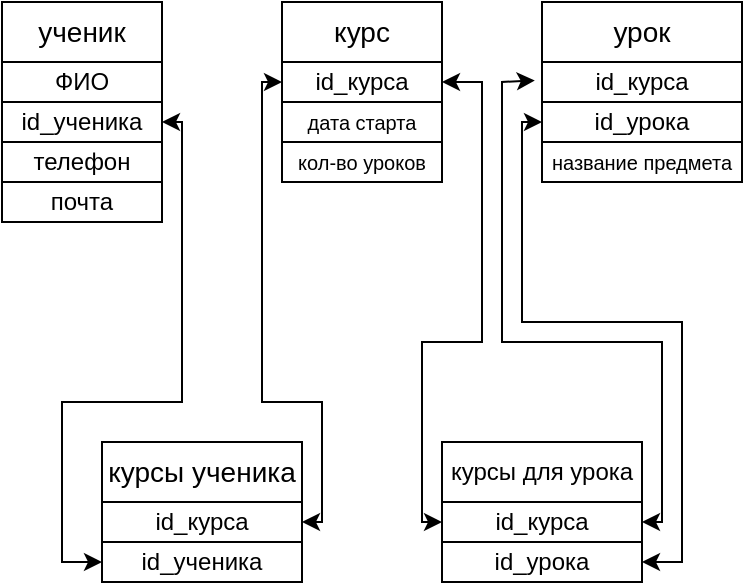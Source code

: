 <mxfile version="21.6.8" type="device">
  <diagram name="Страница — 1" id="cIOZ7D4bQaIWhJYabzXR">
    <mxGraphModel dx="810" dy="464" grid="1" gridSize="10" guides="1" tooltips="1" connect="1" arrows="1" fold="1" page="1" pageScale="1" pageWidth="827" pageHeight="1169" math="0" shadow="0">
      <root>
        <mxCell id="0" />
        <mxCell id="1" parent="0" />
        <mxCell id="kqsLPtHXSwHFElfVMEVD-1" value="&lt;font style=&quot;font-size: 14px;&quot;&gt;ученик&lt;/font&gt;" style="rounded=0;whiteSpace=wrap;html=1;" vertex="1" parent="1">
          <mxGeometry x="240" y="70" width="80" height="30" as="geometry" />
        </mxCell>
        <mxCell id="kqsLPtHXSwHFElfVMEVD-5" value="ФИО" style="rounded=0;whiteSpace=wrap;html=1;" vertex="1" parent="1">
          <mxGeometry x="240" y="100" width="80" height="20" as="geometry" />
        </mxCell>
        <mxCell id="kqsLPtHXSwHFElfVMEVD-6" value="телефон" style="rounded=0;whiteSpace=wrap;html=1;" vertex="1" parent="1">
          <mxGeometry x="240" y="140" width="80" height="20" as="geometry" />
        </mxCell>
        <mxCell id="kqsLPtHXSwHFElfVMEVD-7" value="почта" style="rounded=0;whiteSpace=wrap;html=1;" vertex="1" parent="1">
          <mxGeometry x="240" y="160" width="80" height="20" as="geometry" />
        </mxCell>
        <mxCell id="kqsLPtHXSwHFElfVMEVD-8" value="&lt;font style=&quot;font-size: 14px;&quot;&gt;курс&lt;/font&gt;" style="rounded=0;whiteSpace=wrap;html=1;" vertex="1" parent="1">
          <mxGeometry x="380" y="70" width="80" height="30" as="geometry" />
        </mxCell>
        <mxCell id="kqsLPtHXSwHFElfVMEVD-9" value="&lt;font style=&quot;font-size: 10px;&quot;&gt;дата старта&lt;/font&gt;" style="rounded=0;whiteSpace=wrap;html=1;" vertex="1" parent="1">
          <mxGeometry x="380" y="120" width="80" height="20" as="geometry" />
        </mxCell>
        <mxCell id="kqsLPtHXSwHFElfVMEVD-10" value="&lt;p style=&quot;line-height: 130%;&quot;&gt;&lt;font style=&quot;font-size: 10px;&quot;&gt;кол-во уроков&lt;/font&gt;&lt;/p&gt;" style="rounded=0;whiteSpace=wrap;html=1;" vertex="1" parent="1">
          <mxGeometry x="380" y="140" width="80" height="20" as="geometry" />
        </mxCell>
        <mxCell id="kqsLPtHXSwHFElfVMEVD-12" value="&lt;font style=&quot;font-size: 14px;&quot;&gt;урок&lt;/font&gt;" style="rounded=0;whiteSpace=wrap;html=1;" vertex="1" parent="1">
          <mxGeometry x="510" y="70" width="100" height="30" as="geometry" />
        </mxCell>
        <mxCell id="kqsLPtHXSwHFElfVMEVD-13" value="&lt;font style=&quot;font-size: 10px;&quot;&gt;название предмета&lt;/font&gt;" style="rounded=0;whiteSpace=wrap;html=1;" vertex="1" parent="1">
          <mxGeometry x="510" y="140" width="100" height="20" as="geometry" />
        </mxCell>
        <mxCell id="kqsLPtHXSwHFElfVMEVD-14" value="&lt;p style=&quot;line-height: 130%;&quot;&gt;id_курса&lt;br&gt;&lt;/p&gt;" style="rounded=0;whiteSpace=wrap;html=1;" vertex="1" parent="1">
          <mxGeometry x="510" y="100" width="100" height="20" as="geometry" />
        </mxCell>
        <mxCell id="kqsLPtHXSwHFElfVMEVD-16" value="id_ученика" style="rounded=0;whiteSpace=wrap;html=1;" vertex="1" parent="1">
          <mxGeometry x="240" y="120" width="80" height="20" as="geometry" />
        </mxCell>
        <mxCell id="kqsLPtHXSwHFElfVMEVD-17" value="&lt;font style=&quot;font-size: 14px;&quot;&gt;курсы ученика&lt;/font&gt;" style="rounded=0;whiteSpace=wrap;html=1;" vertex="1" parent="1">
          <mxGeometry x="290" y="290" width="100" height="30" as="geometry" />
        </mxCell>
        <mxCell id="kqsLPtHXSwHFElfVMEVD-20" value="&lt;p style=&quot;line-height: 130%;&quot;&gt;id_курса&lt;br&gt;&lt;/p&gt;" style="rounded=0;whiteSpace=wrap;html=1;" vertex="1" parent="1">
          <mxGeometry x="380" y="100" width="80" height="20" as="geometry" />
        </mxCell>
        <mxCell id="kqsLPtHXSwHFElfVMEVD-21" value="&lt;p style=&quot;line-height: 130%;&quot;&gt;id_курса&lt;br&gt;&lt;/p&gt;" style="rounded=0;whiteSpace=wrap;html=1;" vertex="1" parent="1">
          <mxGeometry x="290" y="320" width="100" height="20" as="geometry" />
        </mxCell>
        <mxCell id="kqsLPtHXSwHFElfVMEVD-22" value="id_ученика" style="rounded=0;whiteSpace=wrap;html=1;" vertex="1" parent="1">
          <mxGeometry x="290" y="340" width="100" height="20" as="geometry" />
        </mxCell>
        <mxCell id="kqsLPtHXSwHFElfVMEVD-25" value="" style="endArrow=classic;startArrow=classic;html=1;rounded=0;exitX=1;exitY=0.5;exitDx=0;exitDy=0;entryX=0;entryY=0.5;entryDx=0;entryDy=0;" edge="1" parent="1" source="kqsLPtHXSwHFElfVMEVD-16" target="kqsLPtHXSwHFElfVMEVD-22">
          <mxGeometry width="50" height="50" relative="1" as="geometry">
            <mxPoint x="440" y="240" as="sourcePoint" />
            <mxPoint x="490" y="190" as="targetPoint" />
            <Array as="points">
              <mxPoint x="330" y="130" />
              <mxPoint x="330" y="200" />
              <mxPoint x="330" y="230" />
              <mxPoint x="330" y="270" />
              <mxPoint x="270" y="270" />
              <mxPoint x="270" y="350" />
            </Array>
          </mxGeometry>
        </mxCell>
        <mxCell id="kqsLPtHXSwHFElfVMEVD-27" value="" style="endArrow=classic;startArrow=classic;html=1;rounded=0;exitX=1;exitY=0.5;exitDx=0;exitDy=0;entryX=0;entryY=0.5;entryDx=0;entryDy=0;" edge="1" parent="1" source="kqsLPtHXSwHFElfVMEVD-21" target="kqsLPtHXSwHFElfVMEVD-20">
          <mxGeometry width="50" height="50" relative="1" as="geometry">
            <mxPoint x="440" y="240" as="sourcePoint" />
            <mxPoint x="490" y="190" as="targetPoint" />
            <Array as="points">
              <mxPoint x="400" y="330" />
              <mxPoint x="400" y="270" />
              <mxPoint x="370" y="270" />
              <mxPoint x="370" y="190" />
              <mxPoint x="370" y="150" />
              <mxPoint x="370" y="110" />
            </Array>
          </mxGeometry>
        </mxCell>
        <mxCell id="kqsLPtHXSwHFElfVMEVD-29" value="id_урока" style="rounded=0;whiteSpace=wrap;html=1;" vertex="1" parent="1">
          <mxGeometry x="510" y="120" width="100" height="20" as="geometry" />
        </mxCell>
        <mxCell id="kqsLPtHXSwHFElfVMEVD-30" value="&lt;font style=&quot;font-size: 12px;&quot;&gt;курсы для урока&lt;/font&gt;" style="rounded=0;whiteSpace=wrap;html=1;" vertex="1" parent="1">
          <mxGeometry x="460" y="290" width="100" height="30" as="geometry" />
        </mxCell>
        <mxCell id="kqsLPtHXSwHFElfVMEVD-32" value="&lt;p style=&quot;line-height: 130%;&quot;&gt;id_курса&lt;br&gt;&lt;/p&gt;" style="rounded=0;whiteSpace=wrap;html=1;" vertex="1" parent="1">
          <mxGeometry x="460" y="320" width="100" height="20" as="geometry" />
        </mxCell>
        <mxCell id="kqsLPtHXSwHFElfVMEVD-33" value="id_урока" style="rounded=0;whiteSpace=wrap;html=1;" vertex="1" parent="1">
          <mxGeometry x="460" y="340" width="100" height="20" as="geometry" />
        </mxCell>
        <mxCell id="kqsLPtHXSwHFElfVMEVD-34" value="" style="endArrow=classic;startArrow=classic;html=1;rounded=0;entryX=1;entryY=0.5;entryDx=0;entryDy=0;exitX=-0.036;exitY=0.46;exitDx=0;exitDy=0;exitPerimeter=0;" edge="1" parent="1" source="kqsLPtHXSwHFElfVMEVD-14" target="kqsLPtHXSwHFElfVMEVD-32">
          <mxGeometry width="50" height="50" relative="1" as="geometry">
            <mxPoint x="520" y="220" as="sourcePoint" />
            <mxPoint x="570" y="170" as="targetPoint" />
            <Array as="points">
              <mxPoint x="490" y="110" />
              <mxPoint x="490" y="170" />
              <mxPoint x="490" y="240" />
              <mxPoint x="570" y="240" />
              <mxPoint x="570" y="330" />
            </Array>
          </mxGeometry>
        </mxCell>
        <mxCell id="kqsLPtHXSwHFElfVMEVD-35" value="" style="endArrow=classic;startArrow=classic;html=1;rounded=0;entryX=0;entryY=0.5;entryDx=0;entryDy=0;exitX=1;exitY=0.5;exitDx=0;exitDy=0;" edge="1" parent="1" source="kqsLPtHXSwHFElfVMEVD-33" target="kqsLPtHXSwHFElfVMEVD-29">
          <mxGeometry width="50" height="50" relative="1" as="geometry">
            <mxPoint x="520" y="220" as="sourcePoint" />
            <mxPoint x="570" y="170" as="targetPoint" />
            <Array as="points">
              <mxPoint x="580" y="350" />
              <mxPoint x="580" y="280" />
              <mxPoint x="580" y="230" />
              <mxPoint x="500" y="230" />
              <mxPoint x="500" y="180" />
              <mxPoint x="500" y="130" />
            </Array>
          </mxGeometry>
        </mxCell>
        <mxCell id="kqsLPtHXSwHFElfVMEVD-36" value="" style="endArrow=classic;startArrow=classic;html=1;rounded=0;entryX=0;entryY=0.5;entryDx=0;entryDy=0;exitX=1;exitY=0.5;exitDx=0;exitDy=0;" edge="1" parent="1" source="kqsLPtHXSwHFElfVMEVD-20" target="kqsLPtHXSwHFElfVMEVD-32">
          <mxGeometry width="50" height="50" relative="1" as="geometry">
            <mxPoint x="520" y="220" as="sourcePoint" />
            <mxPoint x="570" y="170" as="targetPoint" />
            <Array as="points">
              <mxPoint x="480" y="110" />
              <mxPoint x="480" y="200" />
              <mxPoint x="480" y="240" />
              <mxPoint x="450" y="240" />
              <mxPoint x="450" y="330" />
            </Array>
          </mxGeometry>
        </mxCell>
      </root>
    </mxGraphModel>
  </diagram>
</mxfile>
